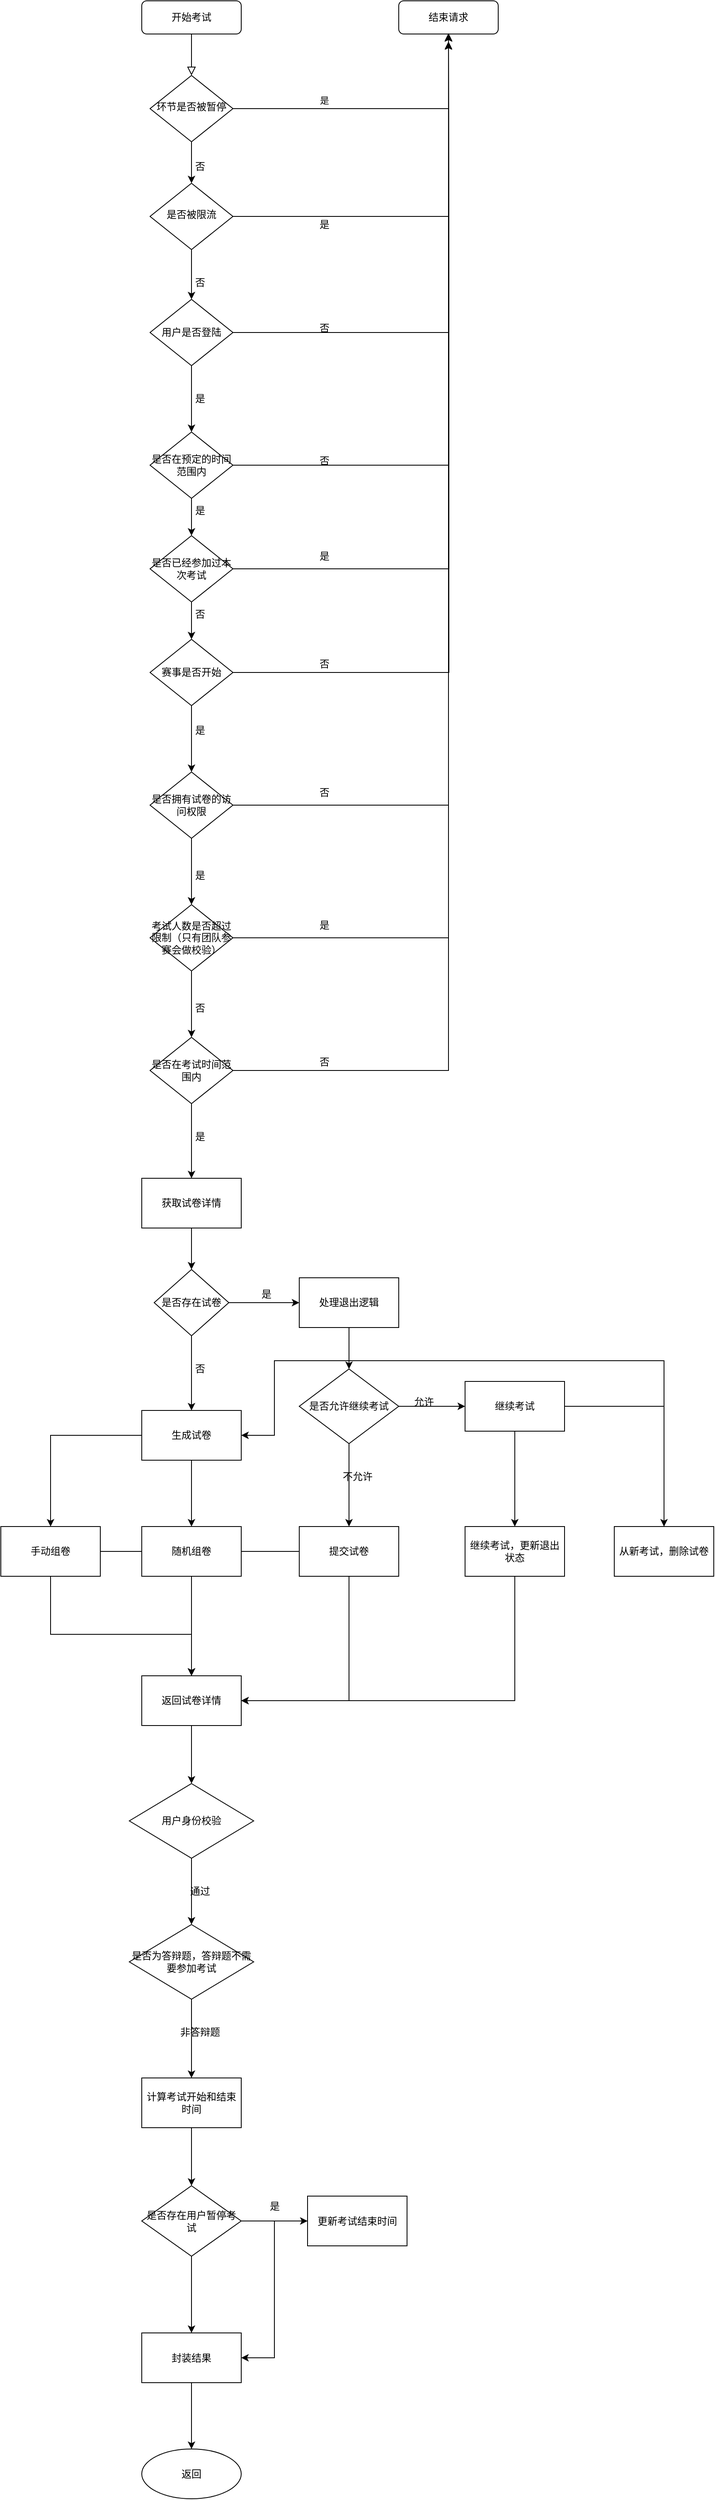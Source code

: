 <mxfile version="20.2.2" type="github">
  <diagram id="C5RBs43oDa-KdzZeNtuy" name="Page-1">
    <mxGraphModel dx="2249" dy="762" grid="1" gridSize="10" guides="1" tooltips="1" connect="1" arrows="1" fold="1" page="1" pageScale="1" pageWidth="827" pageHeight="1169" math="0" shadow="0">
      <root>
        <mxCell id="WIyWlLk6GJQsqaUBKTNV-0" />
        <mxCell id="WIyWlLk6GJQsqaUBKTNV-1" parent="WIyWlLk6GJQsqaUBKTNV-0" />
        <mxCell id="WIyWlLk6GJQsqaUBKTNV-2" value="" style="rounded=0;html=1;jettySize=auto;orthogonalLoop=1;fontSize=11;endArrow=block;endFill=0;endSize=8;strokeWidth=1;shadow=0;labelBackgroundColor=none;edgeStyle=orthogonalEdgeStyle;" parent="WIyWlLk6GJQsqaUBKTNV-1" source="WIyWlLk6GJQsqaUBKTNV-3" target="WIyWlLk6GJQsqaUBKTNV-6" edge="1">
          <mxGeometry relative="1" as="geometry" />
        </mxCell>
        <mxCell id="WIyWlLk6GJQsqaUBKTNV-3" value="开始考试" style="rounded=1;whiteSpace=wrap;html=1;fontSize=12;glass=0;strokeWidth=1;shadow=0;" parent="WIyWlLk6GJQsqaUBKTNV-1" vertex="1">
          <mxGeometry x="160" y="80" width="120" height="40" as="geometry" />
        </mxCell>
        <mxCell id="bV4qrpt5X-66Lyw094Rk-5" style="edgeStyle=orthogonalEdgeStyle;rounded=0;orthogonalLoop=1;jettySize=auto;html=1;exitX=1;exitY=0.5;exitDx=0;exitDy=0;entryX=0.5;entryY=1;entryDx=0;entryDy=0;" edge="1" parent="WIyWlLk6GJQsqaUBKTNV-1" source="WIyWlLk6GJQsqaUBKTNV-6" target="bV4qrpt5X-66Lyw094Rk-4">
          <mxGeometry relative="1" as="geometry" />
        </mxCell>
        <mxCell id="bV4qrpt5X-66Lyw094Rk-6" value="是" style="edgeLabel;html=1;align=center;verticalAlign=middle;resizable=0;points=[];" vertex="1" connectable="0" parent="bV4qrpt5X-66Lyw094Rk-5">
          <mxGeometry x="-0.486" y="4" relative="1" as="geometry">
            <mxPoint x="20" y="-6" as="offset" />
          </mxGeometry>
        </mxCell>
        <mxCell id="bV4qrpt5X-66Lyw094Rk-7" style="edgeStyle=orthogonalEdgeStyle;rounded=0;orthogonalLoop=1;jettySize=auto;html=1;entryX=0.5;entryY=0;entryDx=0;entryDy=0;" edge="1" parent="WIyWlLk6GJQsqaUBKTNV-1" source="WIyWlLk6GJQsqaUBKTNV-6" target="bV4qrpt5X-66Lyw094Rk-9">
          <mxGeometry relative="1" as="geometry">
            <mxPoint x="220" y="330" as="targetPoint" />
          </mxGeometry>
        </mxCell>
        <mxCell id="WIyWlLk6GJQsqaUBKTNV-6" value="环节是否被暂停" style="rhombus;whiteSpace=wrap;html=1;shadow=0;fontFamily=Helvetica;fontSize=12;align=center;strokeWidth=1;spacing=6;spacingTop=-4;" parent="WIyWlLk6GJQsqaUBKTNV-1" vertex="1">
          <mxGeometry x="170" y="170" width="100" height="80" as="geometry" />
        </mxCell>
        <mxCell id="bV4qrpt5X-66Lyw094Rk-4" value="结束请求" style="rounded=1;whiteSpace=wrap;html=1;fontSize=12;glass=0;strokeWidth=1;shadow=0;" vertex="1" parent="WIyWlLk6GJQsqaUBKTNV-1">
          <mxGeometry x="470" y="80" width="120" height="40" as="geometry" />
        </mxCell>
        <mxCell id="bV4qrpt5X-66Lyw094Rk-8" value="否" style="text;html=1;align=center;verticalAlign=middle;resizable=0;points=[];autosize=1;strokeColor=none;fillColor=none;" vertex="1" parent="WIyWlLk6GJQsqaUBKTNV-1">
          <mxGeometry x="210" y="265" width="40" height="30" as="geometry" />
        </mxCell>
        <mxCell id="bV4qrpt5X-66Lyw094Rk-10" style="edgeStyle=orthogonalEdgeStyle;rounded=0;orthogonalLoop=1;jettySize=auto;html=1;entryX=0.5;entryY=1;entryDx=0;entryDy=0;" edge="1" parent="WIyWlLk6GJQsqaUBKTNV-1" source="bV4qrpt5X-66Lyw094Rk-9" target="bV4qrpt5X-66Lyw094Rk-4">
          <mxGeometry relative="1" as="geometry" />
        </mxCell>
        <mxCell id="bV4qrpt5X-66Lyw094Rk-12" style="edgeStyle=orthogonalEdgeStyle;rounded=0;orthogonalLoop=1;jettySize=auto;html=1;entryX=0.5;entryY=0;entryDx=0;entryDy=0;" edge="1" parent="WIyWlLk6GJQsqaUBKTNV-1" source="bV4qrpt5X-66Lyw094Rk-9" target="bV4qrpt5X-66Lyw094Rk-14">
          <mxGeometry relative="1" as="geometry">
            <mxPoint x="220" y="470" as="targetPoint" />
          </mxGeometry>
        </mxCell>
        <mxCell id="bV4qrpt5X-66Lyw094Rk-9" value="是否被限流" style="rhombus;whiteSpace=wrap;html=1;shadow=0;fontFamily=Helvetica;fontSize=12;align=center;strokeWidth=1;spacing=6;spacingTop=-4;" vertex="1" parent="WIyWlLk6GJQsqaUBKTNV-1">
          <mxGeometry x="170" y="300" width="100" height="80" as="geometry" />
        </mxCell>
        <mxCell id="bV4qrpt5X-66Lyw094Rk-11" value="是" style="text;html=1;align=center;verticalAlign=middle;resizable=0;points=[];autosize=1;strokeColor=none;fillColor=none;" vertex="1" parent="WIyWlLk6GJQsqaUBKTNV-1">
          <mxGeometry x="360" y="335" width="40" height="30" as="geometry" />
        </mxCell>
        <mxCell id="bV4qrpt5X-66Lyw094Rk-13" value="否" style="text;html=1;align=center;verticalAlign=middle;resizable=0;points=[];autosize=1;strokeColor=none;fillColor=none;" vertex="1" parent="WIyWlLk6GJQsqaUBKTNV-1">
          <mxGeometry x="210" y="405" width="40" height="30" as="geometry" />
        </mxCell>
        <mxCell id="bV4qrpt5X-66Lyw094Rk-16" style="edgeStyle=orthogonalEdgeStyle;rounded=0;orthogonalLoop=1;jettySize=auto;html=1;" edge="1" parent="WIyWlLk6GJQsqaUBKTNV-1" source="bV4qrpt5X-66Lyw094Rk-14">
          <mxGeometry relative="1" as="geometry">
            <mxPoint x="530" y="130" as="targetPoint" />
          </mxGeometry>
        </mxCell>
        <mxCell id="bV4qrpt5X-66Lyw094Rk-19" value="" style="edgeStyle=orthogonalEdgeStyle;rounded=0;orthogonalLoop=1;jettySize=auto;html=1;" edge="1" parent="WIyWlLk6GJQsqaUBKTNV-1" source="bV4qrpt5X-66Lyw094Rk-14" target="bV4qrpt5X-66Lyw094Rk-18">
          <mxGeometry relative="1" as="geometry" />
        </mxCell>
        <mxCell id="bV4qrpt5X-66Lyw094Rk-14" value="用户是否登陆" style="rhombus;whiteSpace=wrap;html=1;" vertex="1" parent="WIyWlLk6GJQsqaUBKTNV-1">
          <mxGeometry x="170" y="440" width="100" height="80" as="geometry" />
        </mxCell>
        <mxCell id="bV4qrpt5X-66Lyw094Rk-17" value="否" style="text;html=1;align=center;verticalAlign=middle;resizable=0;points=[];autosize=1;strokeColor=none;fillColor=none;" vertex="1" parent="WIyWlLk6GJQsqaUBKTNV-1">
          <mxGeometry x="360" y="460" width="40" height="30" as="geometry" />
        </mxCell>
        <mxCell id="bV4qrpt5X-66Lyw094Rk-21" style="edgeStyle=orthogonalEdgeStyle;rounded=0;orthogonalLoop=1;jettySize=auto;html=1;exitX=1;exitY=0.5;exitDx=0;exitDy=0;" edge="1" parent="WIyWlLk6GJQsqaUBKTNV-1" source="bV4qrpt5X-66Lyw094Rk-18">
          <mxGeometry relative="1" as="geometry">
            <mxPoint x="530" y="120" as="targetPoint" />
          </mxGeometry>
        </mxCell>
        <mxCell id="bV4qrpt5X-66Lyw094Rk-25" value="" style="edgeStyle=orthogonalEdgeStyle;rounded=0;orthogonalLoop=1;jettySize=auto;html=1;" edge="1" parent="WIyWlLk6GJQsqaUBKTNV-1" source="bV4qrpt5X-66Lyw094Rk-18" target="bV4qrpt5X-66Lyw094Rk-24">
          <mxGeometry relative="1" as="geometry" />
        </mxCell>
        <mxCell id="bV4qrpt5X-66Lyw094Rk-18" value="是否在预定的时间范围内" style="rhombus;whiteSpace=wrap;html=1;" vertex="1" parent="WIyWlLk6GJQsqaUBKTNV-1">
          <mxGeometry x="170" y="600" width="100" height="80" as="geometry" />
        </mxCell>
        <mxCell id="bV4qrpt5X-66Lyw094Rk-20" value="是" style="text;html=1;align=center;verticalAlign=middle;resizable=0;points=[];autosize=1;strokeColor=none;fillColor=none;" vertex="1" parent="WIyWlLk6GJQsqaUBKTNV-1">
          <mxGeometry x="210" y="545" width="40" height="30" as="geometry" />
        </mxCell>
        <mxCell id="bV4qrpt5X-66Lyw094Rk-22" value="否" style="text;html=1;align=center;verticalAlign=middle;resizable=0;points=[];autosize=1;strokeColor=none;fillColor=none;" vertex="1" parent="WIyWlLk6GJQsqaUBKTNV-1">
          <mxGeometry x="360" y="620" width="40" height="30" as="geometry" />
        </mxCell>
        <mxCell id="bV4qrpt5X-66Lyw094Rk-28" style="edgeStyle=orthogonalEdgeStyle;rounded=0;orthogonalLoop=1;jettySize=auto;html=1;" edge="1" parent="WIyWlLk6GJQsqaUBKTNV-1" source="bV4qrpt5X-66Lyw094Rk-24">
          <mxGeometry relative="1" as="geometry">
            <mxPoint x="530" y="119" as="targetPoint" />
          </mxGeometry>
        </mxCell>
        <mxCell id="bV4qrpt5X-66Lyw094Rk-32" value="" style="edgeStyle=orthogonalEdgeStyle;rounded=0;orthogonalLoop=1;jettySize=auto;html=1;" edge="1" parent="WIyWlLk6GJQsqaUBKTNV-1" source="bV4qrpt5X-66Lyw094Rk-24" target="bV4qrpt5X-66Lyw094Rk-31">
          <mxGeometry relative="1" as="geometry" />
        </mxCell>
        <mxCell id="bV4qrpt5X-66Lyw094Rk-24" value="是否已经参加过本次考试" style="rhombus;whiteSpace=wrap;html=1;" vertex="1" parent="WIyWlLk6GJQsqaUBKTNV-1">
          <mxGeometry x="170" y="725" width="100" height="80" as="geometry" />
        </mxCell>
        <mxCell id="bV4qrpt5X-66Lyw094Rk-26" value="是" style="text;html=1;align=center;verticalAlign=middle;resizable=0;points=[];autosize=1;strokeColor=none;fillColor=none;" vertex="1" parent="WIyWlLk6GJQsqaUBKTNV-1">
          <mxGeometry x="210" y="680" width="40" height="30" as="geometry" />
        </mxCell>
        <mxCell id="bV4qrpt5X-66Lyw094Rk-29" value="是" style="text;html=1;align=center;verticalAlign=middle;resizable=0;points=[];autosize=1;strokeColor=none;fillColor=none;" vertex="1" parent="WIyWlLk6GJQsqaUBKTNV-1">
          <mxGeometry x="360" y="735" width="40" height="30" as="geometry" />
        </mxCell>
        <mxCell id="bV4qrpt5X-66Lyw094Rk-34" style="edgeStyle=orthogonalEdgeStyle;rounded=0;orthogonalLoop=1;jettySize=auto;html=1;" edge="1" parent="WIyWlLk6GJQsqaUBKTNV-1" source="bV4qrpt5X-66Lyw094Rk-31">
          <mxGeometry relative="1" as="geometry">
            <mxPoint x="530" y="129" as="targetPoint" />
          </mxGeometry>
        </mxCell>
        <mxCell id="bV4qrpt5X-66Lyw094Rk-37" value="" style="edgeStyle=orthogonalEdgeStyle;rounded=0;orthogonalLoop=1;jettySize=auto;html=1;" edge="1" parent="WIyWlLk6GJQsqaUBKTNV-1" source="bV4qrpt5X-66Lyw094Rk-31" target="bV4qrpt5X-66Lyw094Rk-36">
          <mxGeometry relative="1" as="geometry" />
        </mxCell>
        <mxCell id="bV4qrpt5X-66Lyw094Rk-31" value="赛事是否开始" style="rhombus;whiteSpace=wrap;html=1;" vertex="1" parent="WIyWlLk6GJQsqaUBKTNV-1">
          <mxGeometry x="170" y="850" width="100" height="80" as="geometry" />
        </mxCell>
        <mxCell id="bV4qrpt5X-66Lyw094Rk-33" value="否" style="text;html=1;align=center;verticalAlign=middle;resizable=0;points=[];autosize=1;strokeColor=none;fillColor=none;" vertex="1" parent="WIyWlLk6GJQsqaUBKTNV-1">
          <mxGeometry x="210" y="805" width="40" height="30" as="geometry" />
        </mxCell>
        <mxCell id="bV4qrpt5X-66Lyw094Rk-35" value="否" style="text;html=1;align=center;verticalAlign=middle;resizable=0;points=[];autosize=1;strokeColor=none;fillColor=none;" vertex="1" parent="WIyWlLk6GJQsqaUBKTNV-1">
          <mxGeometry x="360" y="865" width="40" height="30" as="geometry" />
        </mxCell>
        <mxCell id="bV4qrpt5X-66Lyw094Rk-38" style="edgeStyle=orthogonalEdgeStyle;rounded=0;orthogonalLoop=1;jettySize=auto;html=1;entryX=0.5;entryY=1;entryDx=0;entryDy=0;" edge="1" parent="WIyWlLk6GJQsqaUBKTNV-1" source="bV4qrpt5X-66Lyw094Rk-36" target="bV4qrpt5X-66Lyw094Rk-4">
          <mxGeometry relative="1" as="geometry" />
        </mxCell>
        <mxCell id="bV4qrpt5X-66Lyw094Rk-43" value="" style="edgeStyle=orthogonalEdgeStyle;rounded=0;orthogonalLoop=1;jettySize=auto;html=1;" edge="1" parent="WIyWlLk6GJQsqaUBKTNV-1" source="bV4qrpt5X-66Lyw094Rk-36" target="bV4qrpt5X-66Lyw094Rk-42">
          <mxGeometry relative="1" as="geometry" />
        </mxCell>
        <mxCell id="bV4qrpt5X-66Lyw094Rk-36" value="是否拥有试卷的访问权限" style="rhombus;whiteSpace=wrap;html=1;" vertex="1" parent="WIyWlLk6GJQsqaUBKTNV-1">
          <mxGeometry x="170" y="1010" width="100" height="80" as="geometry" />
        </mxCell>
        <mxCell id="bV4qrpt5X-66Lyw094Rk-39" value="否" style="text;html=1;align=center;verticalAlign=middle;resizable=0;points=[];autosize=1;strokeColor=none;fillColor=none;" vertex="1" parent="WIyWlLk6GJQsqaUBKTNV-1">
          <mxGeometry x="360" y="1020" width="40" height="30" as="geometry" />
        </mxCell>
        <mxCell id="bV4qrpt5X-66Lyw094Rk-40" value="是" style="text;html=1;align=center;verticalAlign=middle;resizable=0;points=[];autosize=1;strokeColor=none;fillColor=none;" vertex="1" parent="WIyWlLk6GJQsqaUBKTNV-1">
          <mxGeometry x="210" y="945" width="40" height="30" as="geometry" />
        </mxCell>
        <mxCell id="bV4qrpt5X-66Lyw094Rk-45" style="edgeStyle=orthogonalEdgeStyle;rounded=0;orthogonalLoop=1;jettySize=auto;html=1;exitX=1;exitY=0.5;exitDx=0;exitDy=0;entryX=0.5;entryY=1;entryDx=0;entryDy=0;" edge="1" parent="WIyWlLk6GJQsqaUBKTNV-1" source="bV4qrpt5X-66Lyw094Rk-42" target="bV4qrpt5X-66Lyw094Rk-4">
          <mxGeometry relative="1" as="geometry" />
        </mxCell>
        <mxCell id="bV4qrpt5X-66Lyw094Rk-48" value="" style="edgeStyle=orthogonalEdgeStyle;rounded=0;orthogonalLoop=1;jettySize=auto;html=1;" edge="1" parent="WIyWlLk6GJQsqaUBKTNV-1" source="bV4qrpt5X-66Lyw094Rk-42" target="bV4qrpt5X-66Lyw094Rk-47">
          <mxGeometry relative="1" as="geometry" />
        </mxCell>
        <mxCell id="bV4qrpt5X-66Lyw094Rk-42" value="考试人数是否超过限制（只有团队参赛会做校验）" style="rhombus;whiteSpace=wrap;html=1;" vertex="1" parent="WIyWlLk6GJQsqaUBKTNV-1">
          <mxGeometry x="170" y="1170" width="100" height="80" as="geometry" />
        </mxCell>
        <mxCell id="bV4qrpt5X-66Lyw094Rk-44" value="是" style="text;html=1;align=center;verticalAlign=middle;resizable=0;points=[];autosize=1;strokeColor=none;fillColor=none;" vertex="1" parent="WIyWlLk6GJQsqaUBKTNV-1">
          <mxGeometry x="210" y="1120" width="40" height="30" as="geometry" />
        </mxCell>
        <mxCell id="bV4qrpt5X-66Lyw094Rk-46" value="是" style="text;html=1;align=center;verticalAlign=middle;resizable=0;points=[];autosize=1;strokeColor=none;fillColor=none;" vertex="1" parent="WIyWlLk6GJQsqaUBKTNV-1">
          <mxGeometry x="360" y="1180" width="40" height="30" as="geometry" />
        </mxCell>
        <mxCell id="bV4qrpt5X-66Lyw094Rk-50" style="edgeStyle=orthogonalEdgeStyle;rounded=0;orthogonalLoop=1;jettySize=auto;html=1;entryX=0.5;entryY=1;entryDx=0;entryDy=0;" edge="1" parent="WIyWlLk6GJQsqaUBKTNV-1" source="bV4qrpt5X-66Lyw094Rk-47" target="bV4qrpt5X-66Lyw094Rk-4">
          <mxGeometry relative="1" as="geometry" />
        </mxCell>
        <mxCell id="bV4qrpt5X-66Lyw094Rk-53" value="" style="edgeStyle=orthogonalEdgeStyle;rounded=0;orthogonalLoop=1;jettySize=auto;html=1;entryX=0.5;entryY=0;entryDx=0;entryDy=0;" edge="1" parent="WIyWlLk6GJQsqaUBKTNV-1" source="bV4qrpt5X-66Lyw094Rk-47" target="bV4qrpt5X-66Lyw094Rk-56">
          <mxGeometry relative="1" as="geometry" />
        </mxCell>
        <mxCell id="bV4qrpt5X-66Lyw094Rk-47" value="是否在考试时间范围内" style="rhombus;whiteSpace=wrap;html=1;" vertex="1" parent="WIyWlLk6GJQsqaUBKTNV-1">
          <mxGeometry x="170" y="1330" width="100" height="80" as="geometry" />
        </mxCell>
        <mxCell id="bV4qrpt5X-66Lyw094Rk-49" value="否" style="text;html=1;align=center;verticalAlign=middle;resizable=0;points=[];autosize=1;strokeColor=none;fillColor=none;" vertex="1" parent="WIyWlLk6GJQsqaUBKTNV-1">
          <mxGeometry x="210" y="1280" width="40" height="30" as="geometry" />
        </mxCell>
        <mxCell id="bV4qrpt5X-66Lyw094Rk-51" value="否" style="text;html=1;align=center;verticalAlign=middle;resizable=0;points=[];autosize=1;strokeColor=none;fillColor=none;" vertex="1" parent="WIyWlLk6GJQsqaUBKTNV-1">
          <mxGeometry x="360" y="1345" width="40" height="30" as="geometry" />
        </mxCell>
        <mxCell id="bV4qrpt5X-66Lyw094Rk-54" value="是" style="text;html=1;align=center;verticalAlign=middle;resizable=0;points=[];autosize=1;strokeColor=none;fillColor=none;" vertex="1" parent="WIyWlLk6GJQsqaUBKTNV-1">
          <mxGeometry x="210" y="1435" width="40" height="30" as="geometry" />
        </mxCell>
        <mxCell id="bV4qrpt5X-66Lyw094Rk-69" value="" style="edgeStyle=orthogonalEdgeStyle;rounded=0;orthogonalLoop=1;jettySize=auto;html=1;" edge="1" parent="WIyWlLk6GJQsqaUBKTNV-1" source="bV4qrpt5X-66Lyw094Rk-56" target="bV4qrpt5X-66Lyw094Rk-68">
          <mxGeometry relative="1" as="geometry" />
        </mxCell>
        <mxCell id="bV4qrpt5X-66Lyw094Rk-56" value="获取试卷详情" style="whiteSpace=wrap;html=1;" vertex="1" parent="WIyWlLk6GJQsqaUBKTNV-1">
          <mxGeometry x="160" y="1500" width="120" height="60" as="geometry" />
        </mxCell>
        <mxCell id="bV4qrpt5X-66Lyw094Rk-72" value="" style="edgeStyle=orthogonalEdgeStyle;rounded=0;orthogonalLoop=1;jettySize=auto;html=1;" edge="1" parent="WIyWlLk6GJQsqaUBKTNV-1" source="bV4qrpt5X-66Lyw094Rk-68" target="bV4qrpt5X-66Lyw094Rk-71">
          <mxGeometry relative="1" as="geometry" />
        </mxCell>
        <mxCell id="bV4qrpt5X-66Lyw094Rk-90" value="" style="edgeStyle=orthogonalEdgeStyle;rounded=0;orthogonalLoop=1;jettySize=auto;html=1;" edge="1" parent="WIyWlLk6GJQsqaUBKTNV-1" source="bV4qrpt5X-66Lyw094Rk-68" target="bV4qrpt5X-66Lyw094Rk-89">
          <mxGeometry relative="1" as="geometry" />
        </mxCell>
        <mxCell id="bV4qrpt5X-66Lyw094Rk-68" value="是否存在试卷" style="rhombus;whiteSpace=wrap;html=1;" vertex="1" parent="WIyWlLk6GJQsqaUBKTNV-1">
          <mxGeometry x="175" y="1610" width="90" height="80" as="geometry" />
        </mxCell>
        <mxCell id="bV4qrpt5X-66Lyw094Rk-79" value="" style="edgeStyle=orthogonalEdgeStyle;rounded=0;orthogonalLoop=1;jettySize=auto;html=1;" edge="1" parent="WIyWlLk6GJQsqaUBKTNV-1" source="bV4qrpt5X-66Lyw094Rk-71" target="bV4qrpt5X-66Lyw094Rk-78">
          <mxGeometry relative="1" as="geometry" />
        </mxCell>
        <mxCell id="bV4qrpt5X-66Lyw094Rk-71" value="处理退出逻辑" style="whiteSpace=wrap;html=1;" vertex="1" parent="WIyWlLk6GJQsqaUBKTNV-1">
          <mxGeometry x="350" y="1620" width="120" height="60" as="geometry" />
        </mxCell>
        <mxCell id="bV4qrpt5X-66Lyw094Rk-73" value="是" style="text;html=1;align=center;verticalAlign=middle;resizable=0;points=[];autosize=1;strokeColor=none;fillColor=none;" vertex="1" parent="WIyWlLk6GJQsqaUBKTNV-1">
          <mxGeometry x="290" y="1625" width="40" height="30" as="geometry" />
        </mxCell>
        <mxCell id="bV4qrpt5X-66Lyw094Rk-81" value="" style="edgeStyle=orthogonalEdgeStyle;rounded=0;orthogonalLoop=1;jettySize=auto;html=1;" edge="1" parent="WIyWlLk6GJQsqaUBKTNV-1" source="bV4qrpt5X-66Lyw094Rk-78" target="bV4qrpt5X-66Lyw094Rk-80">
          <mxGeometry relative="1" as="geometry" />
        </mxCell>
        <mxCell id="bV4qrpt5X-66Lyw094Rk-87" value="" style="edgeStyle=orthogonalEdgeStyle;rounded=0;orthogonalLoop=1;jettySize=auto;html=1;" edge="1" parent="WIyWlLk6GJQsqaUBKTNV-1" source="bV4qrpt5X-66Lyw094Rk-78" target="bV4qrpt5X-66Lyw094Rk-86">
          <mxGeometry relative="1" as="geometry" />
        </mxCell>
        <mxCell id="bV4qrpt5X-66Lyw094Rk-78" value="是否允许继续考试" style="rhombus;whiteSpace=wrap;html=1;" vertex="1" parent="WIyWlLk6GJQsqaUBKTNV-1">
          <mxGeometry x="350" y="1730" width="120" height="90" as="geometry" />
        </mxCell>
        <mxCell id="bV4qrpt5X-66Lyw094Rk-104" value="" style="edgeStyle=orthogonalEdgeStyle;rounded=0;orthogonalLoop=1;jettySize=auto;html=1;" edge="1" parent="WIyWlLk6GJQsqaUBKTNV-1" source="bV4qrpt5X-66Lyw094Rk-80" target="bV4qrpt5X-66Lyw094Rk-103">
          <mxGeometry relative="1" as="geometry" />
        </mxCell>
        <mxCell id="bV4qrpt5X-66Lyw094Rk-106" value="" style="edgeStyle=orthogonalEdgeStyle;rounded=0;orthogonalLoop=1;jettySize=auto;html=1;" edge="1" parent="WIyWlLk6GJQsqaUBKTNV-1" source="bV4qrpt5X-66Lyw094Rk-80" target="bV4qrpt5X-66Lyw094Rk-105">
          <mxGeometry relative="1" as="geometry" />
        </mxCell>
        <mxCell id="bV4qrpt5X-66Lyw094Rk-80" value="继续考试" style="whiteSpace=wrap;html=1;" vertex="1" parent="WIyWlLk6GJQsqaUBKTNV-1">
          <mxGeometry x="550" y="1745" width="120" height="60" as="geometry" />
        </mxCell>
        <mxCell id="bV4qrpt5X-66Lyw094Rk-82" value="允许" style="text;html=1;align=center;verticalAlign=middle;resizable=0;points=[];autosize=1;strokeColor=none;fillColor=none;" vertex="1" parent="WIyWlLk6GJQsqaUBKTNV-1">
          <mxGeometry x="475" y="1755" width="50" height="30" as="geometry" />
        </mxCell>
        <mxCell id="bV4qrpt5X-66Lyw094Rk-102" style="edgeStyle=orthogonalEdgeStyle;rounded=0;orthogonalLoop=1;jettySize=auto;html=1;" edge="1" parent="WIyWlLk6GJQsqaUBKTNV-1" source="bV4qrpt5X-66Lyw094Rk-86" target="bV4qrpt5X-66Lyw094Rk-100">
          <mxGeometry relative="1" as="geometry" />
        </mxCell>
        <mxCell id="bV4qrpt5X-66Lyw094Rk-109" style="edgeStyle=orthogonalEdgeStyle;rounded=0;orthogonalLoop=1;jettySize=auto;html=1;" edge="1" parent="WIyWlLk6GJQsqaUBKTNV-1" source="bV4qrpt5X-66Lyw094Rk-86">
          <mxGeometry relative="1" as="geometry">
            <mxPoint x="280" y="2130" as="targetPoint" />
            <Array as="points">
              <mxPoint x="410" y="2130" />
            </Array>
          </mxGeometry>
        </mxCell>
        <mxCell id="bV4qrpt5X-66Lyw094Rk-86" value="提交试卷" style="whiteSpace=wrap;html=1;" vertex="1" parent="WIyWlLk6GJQsqaUBKTNV-1">
          <mxGeometry x="350" y="1920" width="120" height="60" as="geometry" />
        </mxCell>
        <mxCell id="bV4qrpt5X-66Lyw094Rk-88" value="不允许" style="text;html=1;align=center;verticalAlign=middle;resizable=0;points=[];autosize=1;strokeColor=none;fillColor=none;" vertex="1" parent="WIyWlLk6GJQsqaUBKTNV-1">
          <mxGeometry x="390" y="1845" width="60" height="30" as="geometry" />
        </mxCell>
        <mxCell id="bV4qrpt5X-66Lyw094Rk-94" value="" style="edgeStyle=orthogonalEdgeStyle;rounded=0;orthogonalLoop=1;jettySize=auto;html=1;" edge="1" parent="WIyWlLk6GJQsqaUBKTNV-1" source="bV4qrpt5X-66Lyw094Rk-89" target="bV4qrpt5X-66Lyw094Rk-93">
          <mxGeometry relative="1" as="geometry" />
        </mxCell>
        <mxCell id="bV4qrpt5X-66Lyw094Rk-98" value="" style="edgeStyle=orthogonalEdgeStyle;rounded=0;orthogonalLoop=1;jettySize=auto;html=1;" edge="1" parent="WIyWlLk6GJQsqaUBKTNV-1" source="bV4qrpt5X-66Lyw094Rk-89" target="bV4qrpt5X-66Lyw094Rk-97">
          <mxGeometry relative="1" as="geometry" />
        </mxCell>
        <mxCell id="bV4qrpt5X-66Lyw094Rk-89" value="生成试卷" style="whiteSpace=wrap;html=1;" vertex="1" parent="WIyWlLk6GJQsqaUBKTNV-1">
          <mxGeometry x="160" y="1780" width="120" height="60" as="geometry" />
        </mxCell>
        <mxCell id="bV4qrpt5X-66Lyw094Rk-91" value="否" style="text;html=1;align=center;verticalAlign=middle;resizable=0;points=[];autosize=1;strokeColor=none;fillColor=none;" vertex="1" parent="WIyWlLk6GJQsqaUBKTNV-1">
          <mxGeometry x="210" y="1715" width="40" height="30" as="geometry" />
        </mxCell>
        <mxCell id="bV4qrpt5X-66Lyw094Rk-101" value="" style="edgeStyle=orthogonalEdgeStyle;rounded=0;orthogonalLoop=1;jettySize=auto;html=1;" edge="1" parent="WIyWlLk6GJQsqaUBKTNV-1" source="bV4qrpt5X-66Lyw094Rk-93" target="bV4qrpt5X-66Lyw094Rk-100">
          <mxGeometry relative="1" as="geometry" />
        </mxCell>
        <mxCell id="bV4qrpt5X-66Lyw094Rk-110" style="edgeStyle=orthogonalEdgeStyle;rounded=0;orthogonalLoop=1;jettySize=auto;html=1;entryX=0.5;entryY=0;entryDx=0;entryDy=0;" edge="1" parent="WIyWlLk6GJQsqaUBKTNV-1" source="bV4qrpt5X-66Lyw094Rk-93" target="bV4qrpt5X-66Lyw094Rk-100">
          <mxGeometry relative="1" as="geometry">
            <Array as="points">
              <mxPoint x="50" y="2050" />
              <mxPoint x="220" y="2050" />
            </Array>
          </mxGeometry>
        </mxCell>
        <mxCell id="bV4qrpt5X-66Lyw094Rk-93" value="手动组卷" style="whiteSpace=wrap;html=1;" vertex="1" parent="WIyWlLk6GJQsqaUBKTNV-1">
          <mxGeometry x="-10" y="1920" width="120" height="60" as="geometry" />
        </mxCell>
        <mxCell id="bV4qrpt5X-66Lyw094Rk-97" value="随机组卷" style="whiteSpace=wrap;html=1;" vertex="1" parent="WIyWlLk6GJQsqaUBKTNV-1">
          <mxGeometry x="160" y="1920" width="120" height="60" as="geometry" />
        </mxCell>
        <mxCell id="bV4qrpt5X-66Lyw094Rk-113" value="" style="edgeStyle=orthogonalEdgeStyle;rounded=0;orthogonalLoop=1;jettySize=auto;html=1;" edge="1" parent="WIyWlLk6GJQsqaUBKTNV-1" source="bV4qrpt5X-66Lyw094Rk-100" target="bV4qrpt5X-66Lyw094Rk-112">
          <mxGeometry relative="1" as="geometry" />
        </mxCell>
        <mxCell id="bV4qrpt5X-66Lyw094Rk-100" value="返回试卷详情" style="whiteSpace=wrap;html=1;" vertex="1" parent="WIyWlLk6GJQsqaUBKTNV-1">
          <mxGeometry x="160" y="2100" width="120" height="60" as="geometry" />
        </mxCell>
        <mxCell id="bV4qrpt5X-66Lyw094Rk-108" style="edgeStyle=orthogonalEdgeStyle;rounded=0;orthogonalLoop=1;jettySize=auto;html=1;entryX=1;entryY=0.5;entryDx=0;entryDy=0;" edge="1" parent="WIyWlLk6GJQsqaUBKTNV-1" source="bV4qrpt5X-66Lyw094Rk-103" target="bV4qrpt5X-66Lyw094Rk-100">
          <mxGeometry relative="1" as="geometry">
            <Array as="points">
              <mxPoint x="610" y="2130" />
            </Array>
          </mxGeometry>
        </mxCell>
        <mxCell id="bV4qrpt5X-66Lyw094Rk-103" value="继续考试，更新退出状态" style="whiteSpace=wrap;html=1;" vertex="1" parent="WIyWlLk6GJQsqaUBKTNV-1">
          <mxGeometry x="550" y="1920" width="120" height="60" as="geometry" />
        </mxCell>
        <mxCell id="bV4qrpt5X-66Lyw094Rk-107" style="edgeStyle=orthogonalEdgeStyle;rounded=0;orthogonalLoop=1;jettySize=auto;html=1;" edge="1" parent="WIyWlLk6GJQsqaUBKTNV-1" source="bV4qrpt5X-66Lyw094Rk-105">
          <mxGeometry relative="1" as="geometry">
            <mxPoint x="280" y="1810" as="targetPoint" />
            <Array as="points">
              <mxPoint x="790" y="1720" />
              <mxPoint x="320" y="1720" />
              <mxPoint x="320" y="1810" />
            </Array>
          </mxGeometry>
        </mxCell>
        <mxCell id="bV4qrpt5X-66Lyw094Rk-105" value="从新考试，删除试卷" style="whiteSpace=wrap;html=1;" vertex="1" parent="WIyWlLk6GJQsqaUBKTNV-1">
          <mxGeometry x="730" y="1920" width="120" height="60" as="geometry" />
        </mxCell>
        <mxCell id="bV4qrpt5X-66Lyw094Rk-115" value="" style="edgeStyle=orthogonalEdgeStyle;rounded=0;orthogonalLoop=1;jettySize=auto;html=1;" edge="1" parent="WIyWlLk6GJQsqaUBKTNV-1" source="bV4qrpt5X-66Lyw094Rk-112" target="bV4qrpt5X-66Lyw094Rk-114">
          <mxGeometry relative="1" as="geometry" />
        </mxCell>
        <mxCell id="bV4qrpt5X-66Lyw094Rk-112" value="用户身份校验" style="rhombus;whiteSpace=wrap;html=1;" vertex="1" parent="WIyWlLk6GJQsqaUBKTNV-1">
          <mxGeometry x="145" y="2230" width="150" height="90" as="geometry" />
        </mxCell>
        <mxCell id="bV4qrpt5X-66Lyw094Rk-119" value="" style="edgeStyle=orthogonalEdgeStyle;rounded=0;orthogonalLoop=1;jettySize=auto;html=1;" edge="1" parent="WIyWlLk6GJQsqaUBKTNV-1" source="bV4qrpt5X-66Lyw094Rk-114" target="bV4qrpt5X-66Lyw094Rk-118">
          <mxGeometry relative="1" as="geometry" />
        </mxCell>
        <mxCell id="bV4qrpt5X-66Lyw094Rk-114" value="是否为答辩题，答辩题不需要参加考试" style="rhombus;whiteSpace=wrap;html=1;" vertex="1" parent="WIyWlLk6GJQsqaUBKTNV-1">
          <mxGeometry x="145" y="2400" width="150" height="90" as="geometry" />
        </mxCell>
        <mxCell id="bV4qrpt5X-66Lyw094Rk-116" value="通过" style="text;html=1;align=center;verticalAlign=middle;resizable=0;points=[];autosize=1;strokeColor=none;fillColor=none;" vertex="1" parent="WIyWlLk6GJQsqaUBKTNV-1">
          <mxGeometry x="205" y="2345" width="50" height="30" as="geometry" />
        </mxCell>
        <mxCell id="bV4qrpt5X-66Lyw094Rk-122" value="" style="edgeStyle=orthogonalEdgeStyle;rounded=0;orthogonalLoop=1;jettySize=auto;html=1;" edge="1" parent="WIyWlLk6GJQsqaUBKTNV-1" source="bV4qrpt5X-66Lyw094Rk-118" target="bV4qrpt5X-66Lyw094Rk-121">
          <mxGeometry relative="1" as="geometry" />
        </mxCell>
        <mxCell id="bV4qrpt5X-66Lyw094Rk-118" value="计算考试开始和结束时间" style="whiteSpace=wrap;html=1;" vertex="1" parent="WIyWlLk6GJQsqaUBKTNV-1">
          <mxGeometry x="160" y="2585" width="120" height="60" as="geometry" />
        </mxCell>
        <mxCell id="bV4qrpt5X-66Lyw094Rk-120" value="非答辩题" style="text;html=1;align=center;verticalAlign=middle;resizable=0;points=[];autosize=1;strokeColor=none;fillColor=none;" vertex="1" parent="WIyWlLk6GJQsqaUBKTNV-1">
          <mxGeometry x="195" y="2515" width="70" height="30" as="geometry" />
        </mxCell>
        <mxCell id="bV4qrpt5X-66Lyw094Rk-126" value="" style="edgeStyle=orthogonalEdgeStyle;rounded=0;orthogonalLoop=1;jettySize=auto;html=1;" edge="1" parent="WIyWlLk6GJQsqaUBKTNV-1" source="bV4qrpt5X-66Lyw094Rk-121" target="bV4qrpt5X-66Lyw094Rk-125">
          <mxGeometry relative="1" as="geometry" />
        </mxCell>
        <mxCell id="bV4qrpt5X-66Lyw094Rk-132" value="" style="edgeStyle=orthogonalEdgeStyle;rounded=0;orthogonalLoop=1;jettySize=auto;html=1;" edge="1" parent="WIyWlLk6GJQsqaUBKTNV-1" source="bV4qrpt5X-66Lyw094Rk-121" target="bV4qrpt5X-66Lyw094Rk-131">
          <mxGeometry relative="1" as="geometry" />
        </mxCell>
        <mxCell id="bV4qrpt5X-66Lyw094Rk-121" value="是否存在用户暂停考试" style="rhombus;whiteSpace=wrap;html=1;" vertex="1" parent="WIyWlLk6GJQsqaUBKTNV-1">
          <mxGeometry x="160" y="2715" width="120" height="85" as="geometry" />
        </mxCell>
        <mxCell id="bV4qrpt5X-66Lyw094Rk-134" style="edgeStyle=orthogonalEdgeStyle;rounded=0;orthogonalLoop=1;jettySize=auto;html=1;entryX=1;entryY=0.5;entryDx=0;entryDy=0;" edge="1" parent="WIyWlLk6GJQsqaUBKTNV-1" source="bV4qrpt5X-66Lyw094Rk-125" target="bV4qrpt5X-66Lyw094Rk-131">
          <mxGeometry relative="1" as="geometry" />
        </mxCell>
        <mxCell id="bV4qrpt5X-66Lyw094Rk-125" value="更新考试结束时间" style="whiteSpace=wrap;html=1;" vertex="1" parent="WIyWlLk6GJQsqaUBKTNV-1">
          <mxGeometry x="360" y="2727.5" width="120" height="60" as="geometry" />
        </mxCell>
        <mxCell id="bV4qrpt5X-66Lyw094Rk-127" value="是" style="text;html=1;align=center;verticalAlign=middle;resizable=0;points=[];autosize=1;strokeColor=none;fillColor=none;" vertex="1" parent="WIyWlLk6GJQsqaUBKTNV-1">
          <mxGeometry x="300" y="2725" width="40" height="30" as="geometry" />
        </mxCell>
        <mxCell id="bV4qrpt5X-66Lyw094Rk-136" value="" style="edgeStyle=orthogonalEdgeStyle;rounded=0;orthogonalLoop=1;jettySize=auto;html=1;" edge="1" parent="WIyWlLk6GJQsqaUBKTNV-1" source="bV4qrpt5X-66Lyw094Rk-131" target="bV4qrpt5X-66Lyw094Rk-135">
          <mxGeometry relative="1" as="geometry" />
        </mxCell>
        <mxCell id="bV4qrpt5X-66Lyw094Rk-131" value="封装结果" style="whiteSpace=wrap;html=1;" vertex="1" parent="WIyWlLk6GJQsqaUBKTNV-1">
          <mxGeometry x="160" y="2892.5" width="120" height="60" as="geometry" />
        </mxCell>
        <mxCell id="bV4qrpt5X-66Lyw094Rk-135" value="返回" style="ellipse;whiteSpace=wrap;html=1;" vertex="1" parent="WIyWlLk6GJQsqaUBKTNV-1">
          <mxGeometry x="160" y="3032.5" width="120" height="60" as="geometry" />
        </mxCell>
      </root>
    </mxGraphModel>
  </diagram>
</mxfile>
